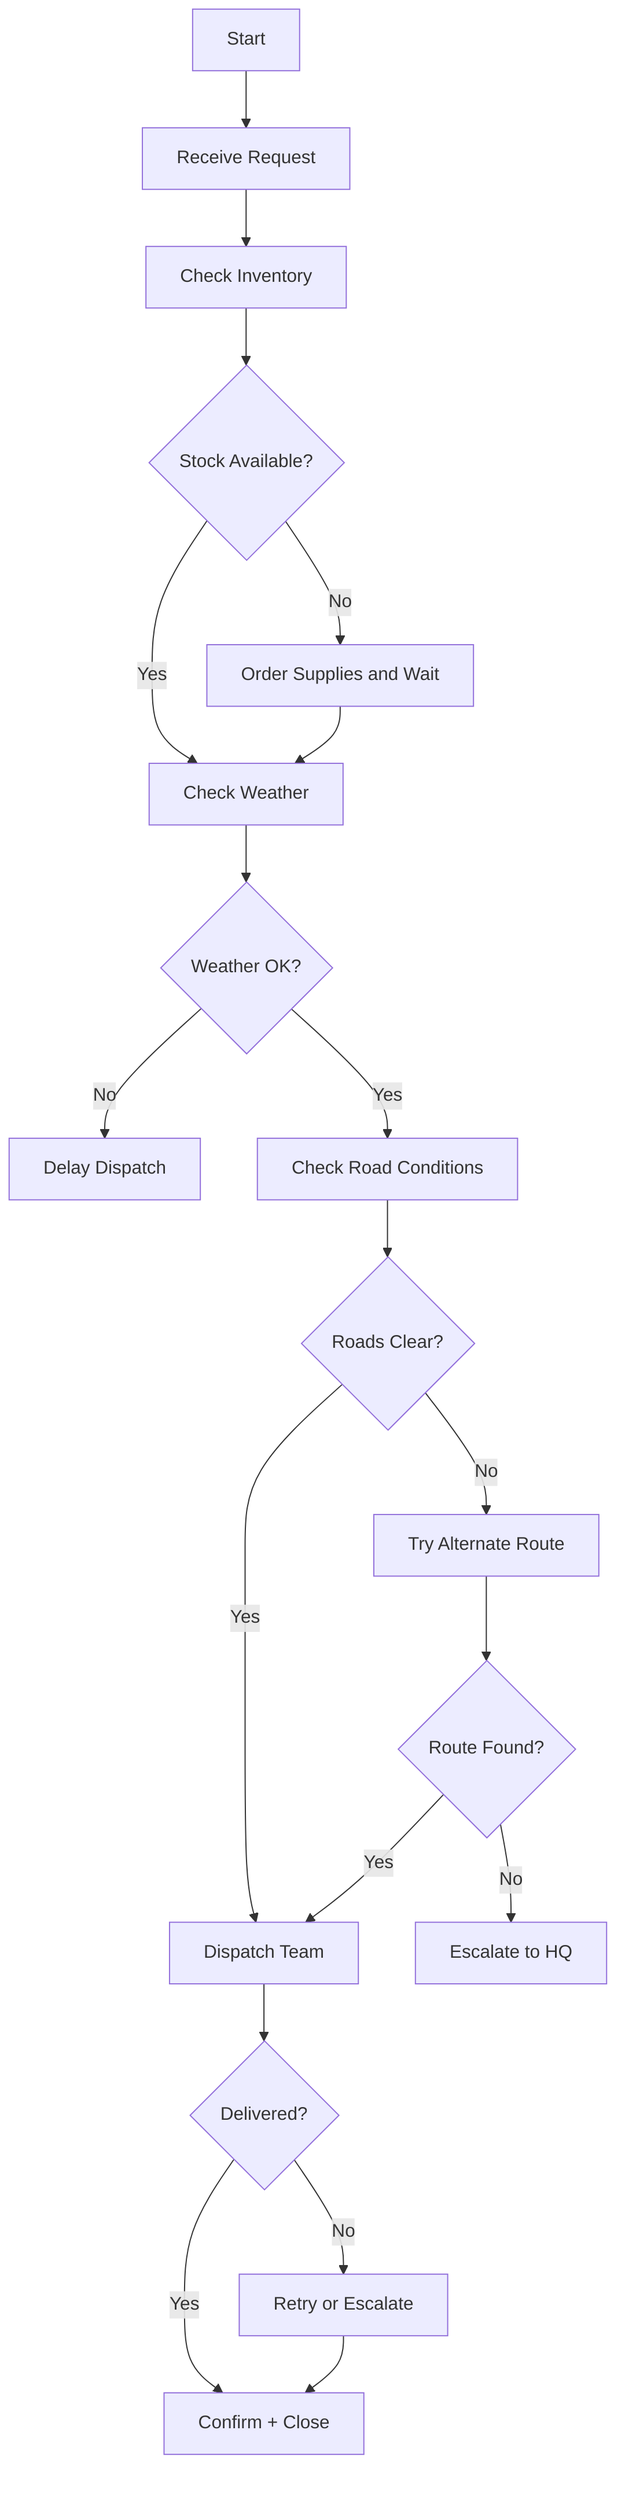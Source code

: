 flowchart TD
    Start[Start] --> Receive[Receive Request]
    Receive --> Inventory[Check Inventory]
    Inventory --> HasStock{Stock Available?}
    HasStock -- No --> Order[Order Supplies and Wait]
    HasStock -- Yes --> CheckWeather[Check Weather]
    Order --> CheckWeather

    CheckWeather --> BadWeather{Weather OK?}
    BadWeather -- No --> Delay[Delay Dispatch]
    BadWeather -- Yes --> CheckRoads[Check Road Conditions]

    CheckRoads --> RoadClear{Roads Clear?}
    RoadClear -- No --> AltRoute[Try Alternate Route]
    RoadClear -- Yes --> Dispatch[Dispatch Team]

    AltRoute --> RouteFound{Route Found?}
    RouteFound -- No --> Escalate[Escalate to HQ]
    RouteFound -- Yes --> Dispatch

    Dispatch --> Delivered{Delivered?}
    Delivered -- Yes --> End[Confirm + Close]
    Delivered -- No --> Retry[Retry or Escalate]
    Retry --> End